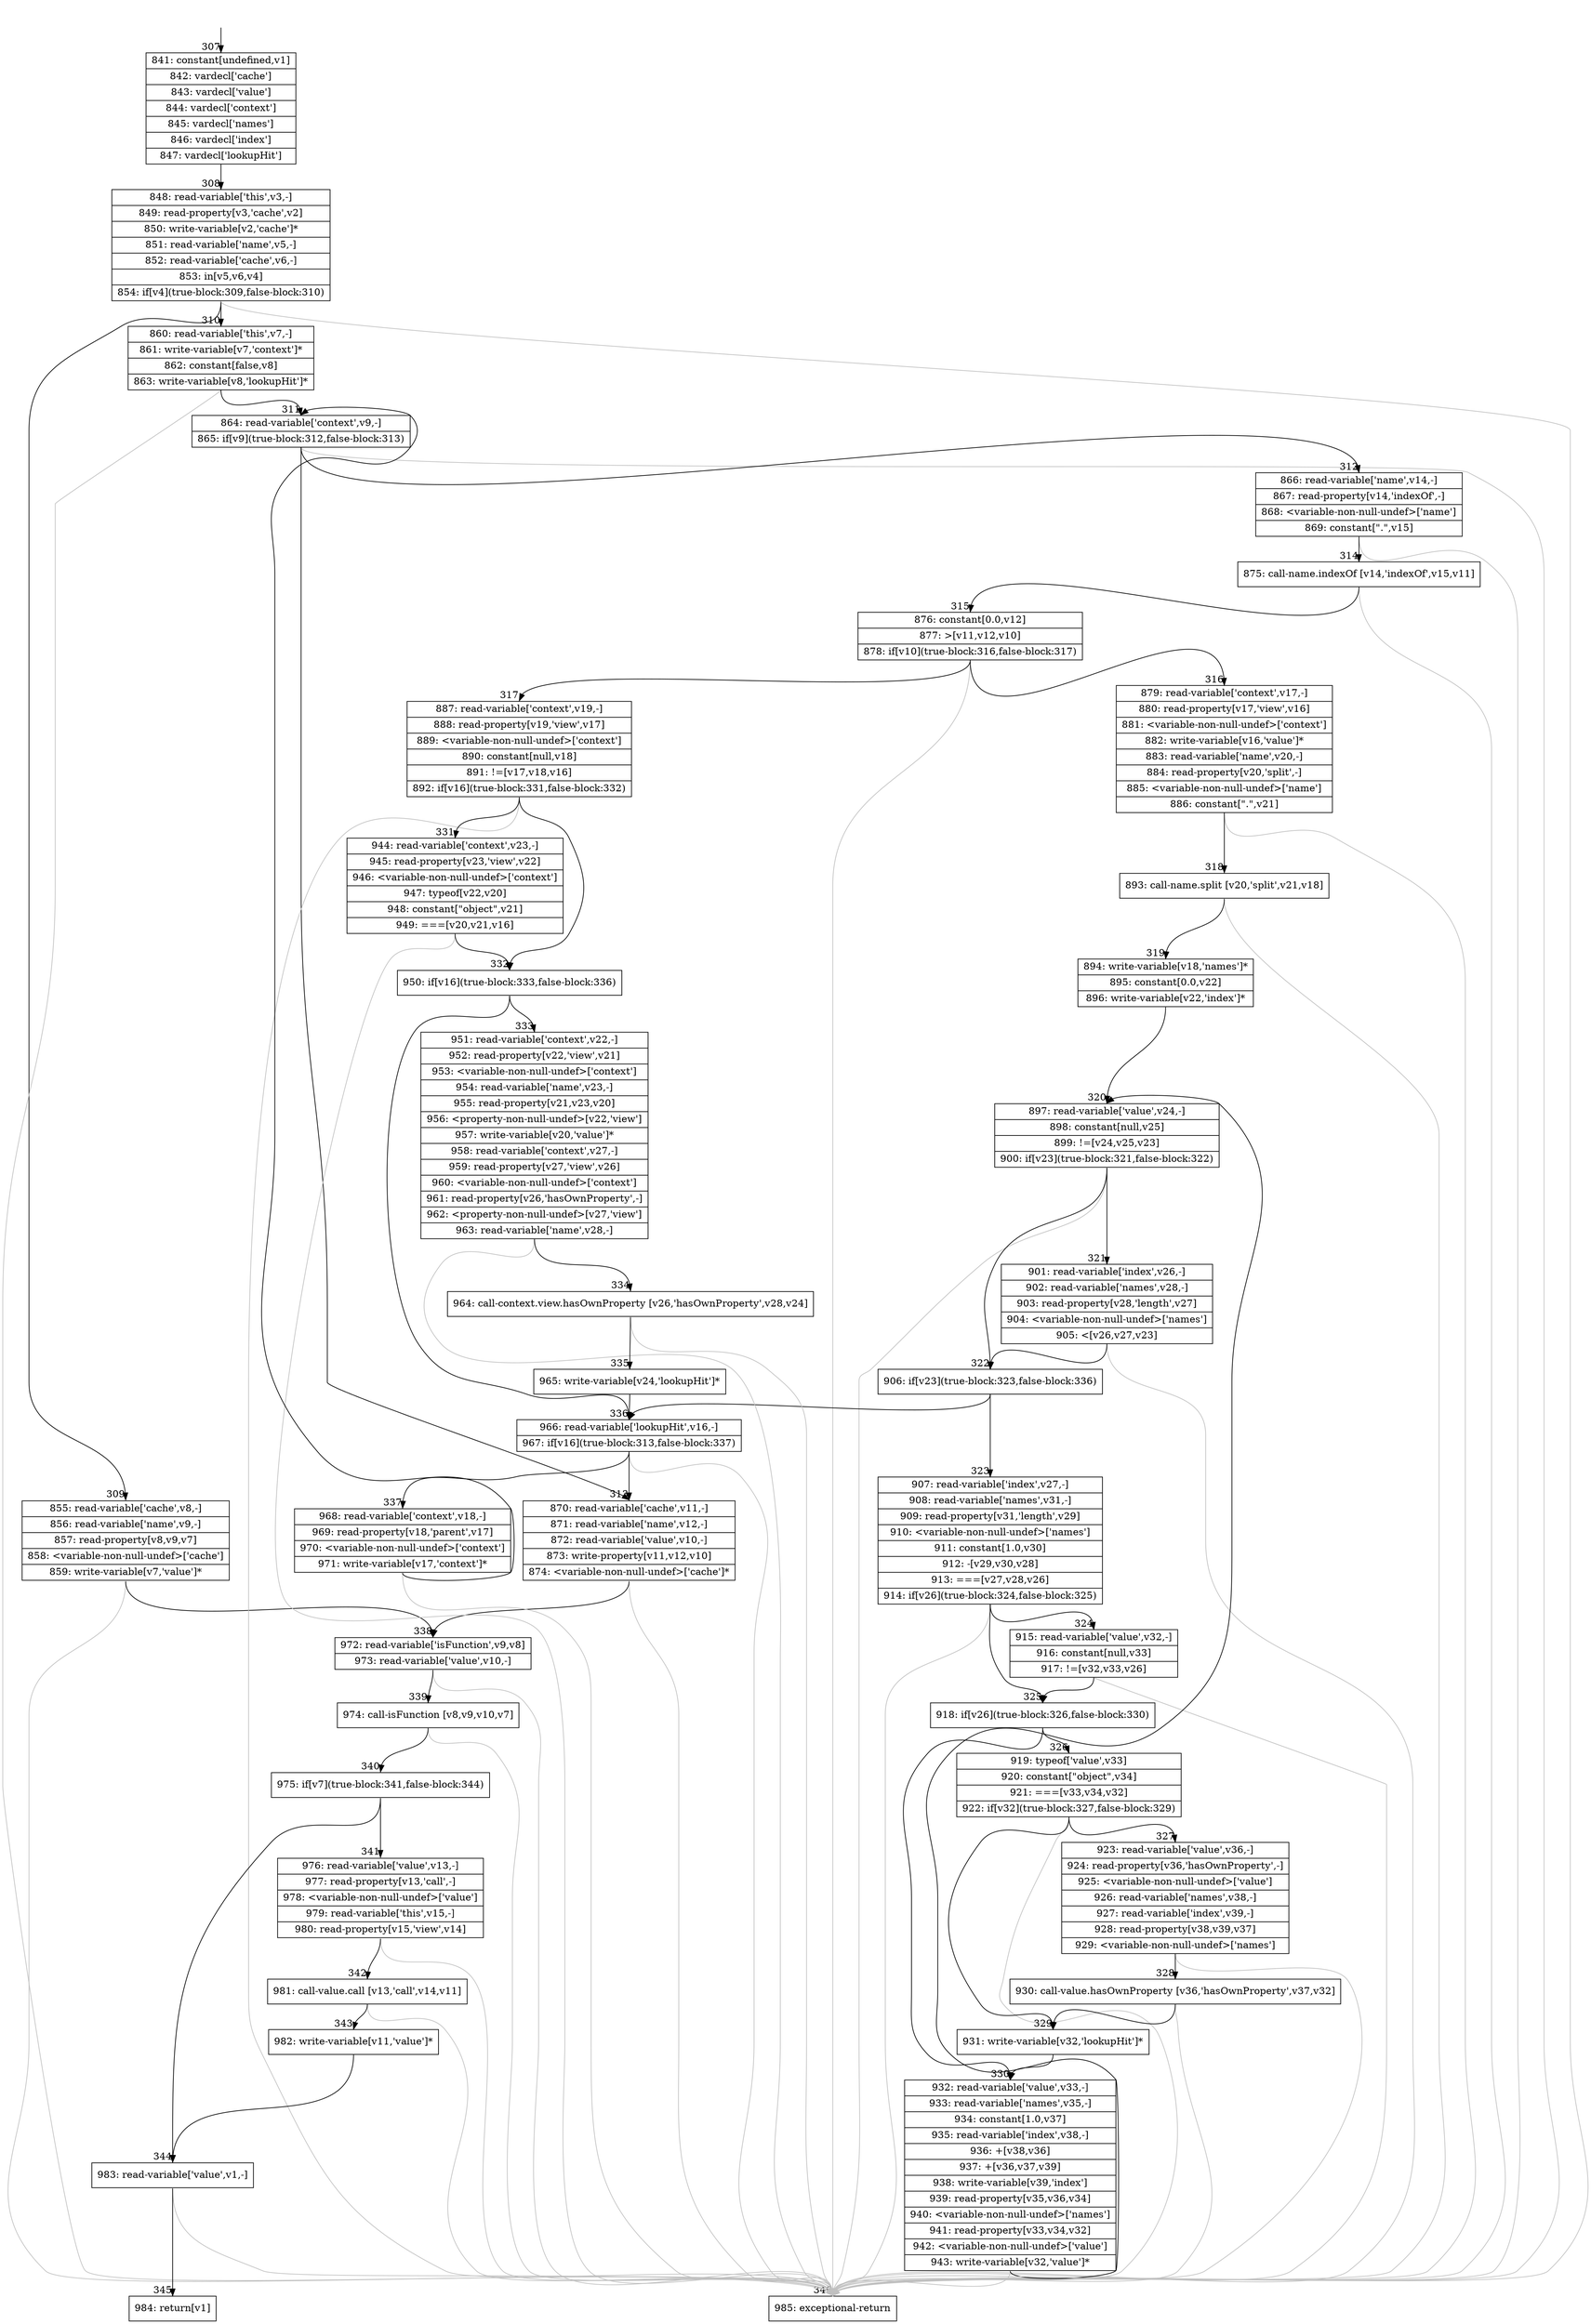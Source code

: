 digraph {
rankdir="TD"
BB_entry21[shape=none,label=""];
BB_entry21 -> BB307 [tailport=s, headport=n, headlabel="    307"]
BB307 [shape=record label="{841: constant[undefined,v1]|842: vardecl['cache']|843: vardecl['value']|844: vardecl['context']|845: vardecl['names']|846: vardecl['index']|847: vardecl['lookupHit']}" ] 
BB307 -> BB308 [tailport=s, headport=n, headlabel="      308"]
BB308 [shape=record label="{848: read-variable['this',v3,-]|849: read-property[v3,'cache',v2]|850: write-variable[v2,'cache']*|851: read-variable['name',v5,-]|852: read-variable['cache',v6,-]|853: in[v5,v6,v4]|854: if[v4](true-block:309,false-block:310)}" ] 
BB308 -> BB309 [tailport=s, headport=n, headlabel="      309"]
BB308 -> BB310 [tailport=s, headport=n, headlabel="      310"]
BB308 -> BB346 [tailport=s, headport=n, color=gray, headlabel="      346"]
BB309 [shape=record label="{855: read-variable['cache',v8,-]|856: read-variable['name',v9,-]|857: read-property[v8,v9,v7]|858: \<variable-non-null-undef\>['cache']|859: write-variable[v7,'value']*}" ] 
BB309 -> BB338 [tailport=s, headport=n, headlabel="      338"]
BB309 -> BB346 [tailport=s, headport=n, color=gray]
BB310 [shape=record label="{860: read-variable['this',v7,-]|861: write-variable[v7,'context']*|862: constant[false,v8]|863: write-variable[v8,'lookupHit']*}" ] 
BB310 -> BB311 [tailport=s, headport=n, headlabel="      311"]
BB310 -> BB346 [tailport=s, headport=n, color=gray]
BB311 [shape=record label="{864: read-variable['context',v9,-]|865: if[v9](true-block:312,false-block:313)}" ] 
BB311 -> BB312 [tailport=s, headport=n, headlabel="      312"]
BB311 -> BB313 [tailport=s, headport=n, headlabel="      313"]
BB311 -> BB346 [tailport=s, headport=n, color=gray]
BB312 [shape=record label="{866: read-variable['name',v14,-]|867: read-property[v14,'indexOf',-]|868: \<variable-non-null-undef\>['name']|869: constant[\".\",v15]}" ] 
BB312 -> BB314 [tailport=s, headport=n, headlabel="      314"]
BB312 -> BB346 [tailport=s, headport=n, color=gray]
BB313 [shape=record label="{870: read-variable['cache',v11,-]|871: read-variable['name',v12,-]|872: read-variable['value',v10,-]|873: write-property[v11,v12,v10]|874: \<variable-non-null-undef\>['cache']*}" ] 
BB313 -> BB338 [tailport=s, headport=n]
BB313 -> BB346 [tailport=s, headport=n, color=gray]
BB314 [shape=record label="{875: call-name.indexOf [v14,'indexOf',v15,v11]}" ] 
BB314 -> BB315 [tailport=s, headport=n, headlabel="      315"]
BB314 -> BB346 [tailport=s, headport=n, color=gray]
BB315 [shape=record label="{876: constant[0.0,v12]|877: \>[v11,v12,v10]|878: if[v10](true-block:316,false-block:317)}" ] 
BB315 -> BB316 [tailport=s, headport=n, headlabel="      316"]
BB315 -> BB317 [tailport=s, headport=n, headlabel="      317"]
BB315 -> BB346 [tailport=s, headport=n, color=gray]
BB316 [shape=record label="{879: read-variable['context',v17,-]|880: read-property[v17,'view',v16]|881: \<variable-non-null-undef\>['context']|882: write-variable[v16,'value']*|883: read-variable['name',v20,-]|884: read-property[v20,'split',-]|885: \<variable-non-null-undef\>['name']|886: constant[\".\",v21]}" ] 
BB316 -> BB318 [tailport=s, headport=n, headlabel="      318"]
BB316 -> BB346 [tailport=s, headport=n, color=gray]
BB317 [shape=record label="{887: read-variable['context',v19,-]|888: read-property[v19,'view',v17]|889: \<variable-non-null-undef\>['context']|890: constant[null,v18]|891: !=[v17,v18,v16]|892: if[v16](true-block:331,false-block:332)}" ] 
BB317 -> BB332 [tailport=s, headport=n, headlabel="      332"]
BB317 -> BB331 [tailport=s, headport=n, headlabel="      331"]
BB317 -> BB346 [tailport=s, headport=n, color=gray]
BB318 [shape=record label="{893: call-name.split [v20,'split',v21,v18]}" ] 
BB318 -> BB319 [tailport=s, headport=n, headlabel="      319"]
BB318 -> BB346 [tailport=s, headport=n, color=gray]
BB319 [shape=record label="{894: write-variable[v18,'names']*|895: constant[0.0,v22]|896: write-variable[v22,'index']*}" ] 
BB319 -> BB320 [tailport=s, headport=n, headlabel="      320"]
BB320 [shape=record label="{897: read-variable['value',v24,-]|898: constant[null,v25]|899: !=[v24,v25,v23]|900: if[v23](true-block:321,false-block:322)}" ] 
BB320 -> BB322 [tailport=s, headport=n, headlabel="      322"]
BB320 -> BB321 [tailport=s, headport=n, headlabel="      321"]
BB320 -> BB346 [tailport=s, headport=n, color=gray]
BB321 [shape=record label="{901: read-variable['index',v26,-]|902: read-variable['names',v28,-]|903: read-property[v28,'length',v27]|904: \<variable-non-null-undef\>['names']|905: \<[v26,v27,v23]}" ] 
BB321 -> BB322 [tailport=s, headport=n]
BB321 -> BB346 [tailport=s, headport=n, color=gray]
BB322 [shape=record label="{906: if[v23](true-block:323,false-block:336)}" ] 
BB322 -> BB323 [tailport=s, headport=n, headlabel="      323"]
BB322 -> BB336 [tailport=s, headport=n, headlabel="      336"]
BB323 [shape=record label="{907: read-variable['index',v27,-]|908: read-variable['names',v31,-]|909: read-property[v31,'length',v29]|910: \<variable-non-null-undef\>['names']|911: constant[1.0,v30]|912: -[v29,v30,v28]|913: ===[v27,v28,v26]|914: if[v26](true-block:324,false-block:325)}" ] 
BB323 -> BB325 [tailport=s, headport=n, headlabel="      325"]
BB323 -> BB324 [tailport=s, headport=n, headlabel="      324"]
BB323 -> BB346 [tailport=s, headport=n, color=gray]
BB324 [shape=record label="{915: read-variable['value',v32,-]|916: constant[null,v33]|917: !=[v32,v33,v26]}" ] 
BB324 -> BB325 [tailport=s, headport=n]
BB324 -> BB346 [tailport=s, headport=n, color=gray]
BB325 [shape=record label="{918: if[v26](true-block:326,false-block:330)}" ] 
BB325 -> BB326 [tailport=s, headport=n, headlabel="      326"]
BB325 -> BB330 [tailport=s, headport=n, headlabel="      330"]
BB326 [shape=record label="{919: typeof['value',v33]|920: constant[\"object\",v34]|921: ===[v33,v34,v32]|922: if[v32](true-block:327,false-block:329)}" ] 
BB326 -> BB329 [tailport=s, headport=n, headlabel="      329"]
BB326 -> BB327 [tailport=s, headport=n, headlabel="      327"]
BB326 -> BB346 [tailport=s, headport=n, color=gray]
BB327 [shape=record label="{923: read-variable['value',v36,-]|924: read-property[v36,'hasOwnProperty',-]|925: \<variable-non-null-undef\>['value']|926: read-variable['names',v38,-]|927: read-variable['index',v39,-]|928: read-property[v38,v39,v37]|929: \<variable-non-null-undef\>['names']}" ] 
BB327 -> BB328 [tailport=s, headport=n, headlabel="      328"]
BB327 -> BB346 [tailport=s, headport=n, color=gray]
BB328 [shape=record label="{930: call-value.hasOwnProperty [v36,'hasOwnProperty',v37,v32]}" ] 
BB328 -> BB329 [tailport=s, headport=n]
BB328 -> BB346 [tailport=s, headport=n, color=gray]
BB329 [shape=record label="{931: write-variable[v32,'lookupHit']*}" ] 
BB329 -> BB330 [tailport=s, headport=n]
BB330 [shape=record label="{932: read-variable['value',v33,-]|933: read-variable['names',v35,-]|934: constant[1.0,v37]|935: read-variable['index',v38,-]|936: +[v38,v36]|937: +[v36,v37,v39]|938: write-variable[v39,'index']|939: read-property[v35,v36,v34]|940: \<variable-non-null-undef\>['names']|941: read-property[v33,v34,v32]|942: \<variable-non-null-undef\>['value']|943: write-variable[v32,'value']*}" ] 
BB330 -> BB320 [tailport=s, headport=n]
BB330 -> BB346 [tailport=s, headport=n, color=gray]
BB331 [shape=record label="{944: read-variable['context',v23,-]|945: read-property[v23,'view',v22]|946: \<variable-non-null-undef\>['context']|947: typeof[v22,v20]|948: constant[\"object\",v21]|949: ===[v20,v21,v16]}" ] 
BB331 -> BB332 [tailport=s, headport=n]
BB331 -> BB346 [tailport=s, headport=n, color=gray]
BB332 [shape=record label="{950: if[v16](true-block:333,false-block:336)}" ] 
BB332 -> BB333 [tailport=s, headport=n, headlabel="      333"]
BB332 -> BB336 [tailport=s, headport=n]
BB333 [shape=record label="{951: read-variable['context',v22,-]|952: read-property[v22,'view',v21]|953: \<variable-non-null-undef\>['context']|954: read-variable['name',v23,-]|955: read-property[v21,v23,v20]|956: \<property-non-null-undef\>[v22,'view']|957: write-variable[v20,'value']*|958: read-variable['context',v27,-]|959: read-property[v27,'view',v26]|960: \<variable-non-null-undef\>['context']|961: read-property[v26,'hasOwnProperty',-]|962: \<property-non-null-undef\>[v27,'view']|963: read-variable['name',v28,-]}" ] 
BB333 -> BB334 [tailport=s, headport=n, headlabel="      334"]
BB333 -> BB346 [tailport=s, headport=n, color=gray]
BB334 [shape=record label="{964: call-context.view.hasOwnProperty [v26,'hasOwnProperty',v28,v24]}" ] 
BB334 -> BB335 [tailport=s, headport=n, headlabel="      335"]
BB334 -> BB346 [tailport=s, headport=n, color=gray]
BB335 [shape=record label="{965: write-variable[v24,'lookupHit']*}" ] 
BB335 -> BB336 [tailport=s, headport=n]
BB336 [shape=record label="{966: read-variable['lookupHit',v16,-]|967: if[v16](true-block:313,false-block:337)}" ] 
BB336 -> BB313 [tailport=s, headport=n]
BB336 -> BB337 [tailport=s, headport=n, headlabel="      337"]
BB336 -> BB346 [tailport=s, headport=n, color=gray]
BB337 [shape=record label="{968: read-variable['context',v18,-]|969: read-property[v18,'parent',v17]|970: \<variable-non-null-undef\>['context']|971: write-variable[v17,'context']*}" ] 
BB337 -> BB311 [tailport=s, headport=n]
BB337 -> BB346 [tailport=s, headport=n, color=gray]
BB338 [shape=record label="{972: read-variable['isFunction',v9,v8]|973: read-variable['value',v10,-]}" ] 
BB338 -> BB339 [tailport=s, headport=n, headlabel="      339"]
BB338 -> BB346 [tailport=s, headport=n, color=gray]
BB339 [shape=record label="{974: call-isFunction [v8,v9,v10,v7]}" ] 
BB339 -> BB340 [tailport=s, headport=n, headlabel="      340"]
BB339 -> BB346 [tailport=s, headport=n, color=gray]
BB340 [shape=record label="{975: if[v7](true-block:341,false-block:344)}" ] 
BB340 -> BB341 [tailport=s, headport=n, headlabel="      341"]
BB340 -> BB344 [tailport=s, headport=n, headlabel="      344"]
BB341 [shape=record label="{976: read-variable['value',v13,-]|977: read-property[v13,'call',-]|978: \<variable-non-null-undef\>['value']|979: read-variable['this',v15,-]|980: read-property[v15,'view',v14]}" ] 
BB341 -> BB342 [tailport=s, headport=n, headlabel="      342"]
BB341 -> BB346 [tailport=s, headport=n, color=gray]
BB342 [shape=record label="{981: call-value.call [v13,'call',v14,v11]}" ] 
BB342 -> BB343 [tailport=s, headport=n, headlabel="      343"]
BB342 -> BB346 [tailport=s, headport=n, color=gray]
BB343 [shape=record label="{982: write-variable[v11,'value']*}" ] 
BB343 -> BB344 [tailport=s, headport=n]
BB344 [shape=record label="{983: read-variable['value',v1,-]}" ] 
BB344 -> BB345 [tailport=s, headport=n, headlabel="      345"]
BB344 -> BB346 [tailport=s, headport=n, color=gray]
BB345 [shape=record label="{984: return[v1]}" ] 
BB346 [shape=record label="{985: exceptional-return}" ] 
//#$~ 403
}
